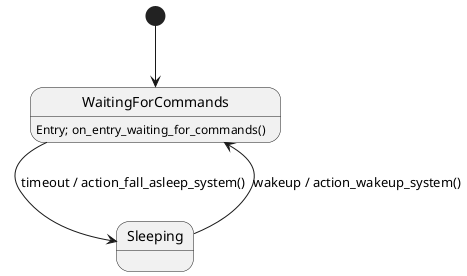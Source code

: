 @startuml

[*] --> WaitingForCommands

WaitingForCommands : Entry; on_entry_waiting_for_commands()
WaitingForCommands --> Sleeping : timeout / action_fall_asleep_system()

Sleeping --> WaitingForCommands : wakeup / action_wakeup_system()

@enduml
